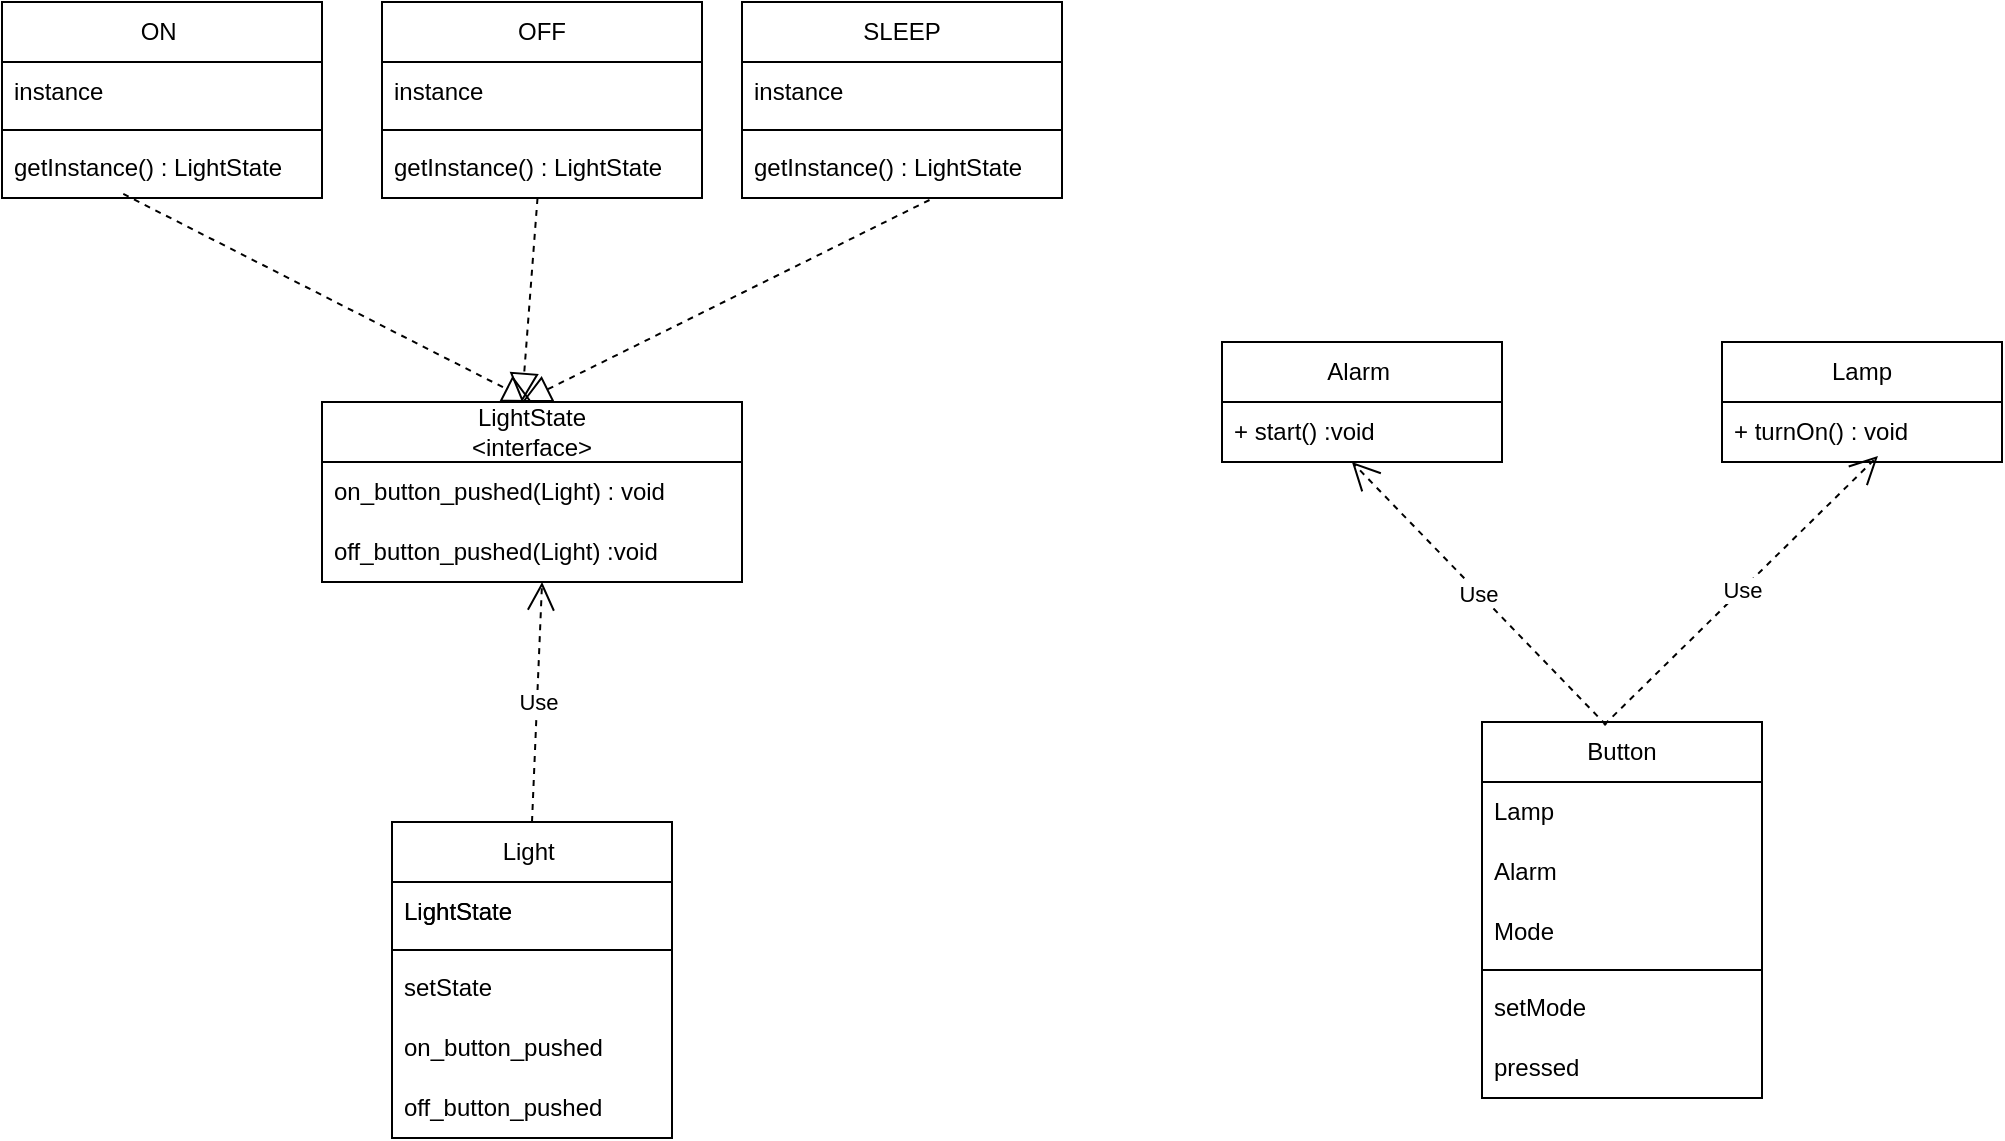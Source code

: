 <mxfile version="24.7.13">
  <diagram name="페이지-1" id="_bnPBjuCgKKNUlrmMtEw">
    <mxGraphModel dx="1941" dy="1727" grid="1" gridSize="10" guides="1" tooltips="1" connect="1" arrows="1" fold="1" page="1" pageScale="1" pageWidth="827" pageHeight="1169" math="0" shadow="0">
      <root>
        <mxCell id="0" />
        <mxCell id="1" parent="0" />
        <mxCell id="u-QWtJUSuIXk8fvenDZl-1" value="Alarm&amp;nbsp;" style="swimlane;fontStyle=0;childLayout=stackLayout;horizontal=1;startSize=30;horizontalStack=0;resizeParent=1;resizeParentMax=0;resizeLast=0;collapsible=1;marginBottom=0;whiteSpace=wrap;html=1;" vertex="1" parent="1">
          <mxGeometry x="270" y="140" width="140" height="60" as="geometry" />
        </mxCell>
        <mxCell id="u-QWtJUSuIXk8fvenDZl-2" value="+ start()&lt;span style=&quot;background-color: initial;&quot;&gt;&amp;nbsp;:void&lt;/span&gt;" style="text;strokeColor=none;fillColor=none;align=left;verticalAlign=middle;spacingLeft=4;spacingRight=4;overflow=hidden;points=[[0,0.5],[1,0.5]];portConstraint=eastwest;rotatable=0;whiteSpace=wrap;html=1;" vertex="1" parent="u-QWtJUSuIXk8fvenDZl-1">
          <mxGeometry y="30" width="140" height="30" as="geometry" />
        </mxCell>
        <mxCell id="u-QWtJUSuIXk8fvenDZl-5" value="Lamp" style="swimlane;fontStyle=0;childLayout=stackLayout;horizontal=1;startSize=30;horizontalStack=0;resizeParent=1;resizeParentMax=0;resizeLast=0;collapsible=1;marginBottom=0;whiteSpace=wrap;html=1;" vertex="1" parent="1">
          <mxGeometry x="520" y="140" width="140" height="60" as="geometry" />
        </mxCell>
        <mxCell id="u-QWtJUSuIXk8fvenDZl-6" value="+ turnOn() : void" style="text;strokeColor=none;fillColor=none;align=left;verticalAlign=middle;spacingLeft=4;spacingRight=4;overflow=hidden;points=[[0,0.5],[1,0.5]];portConstraint=eastwest;rotatable=0;whiteSpace=wrap;html=1;" vertex="1" parent="u-QWtJUSuIXk8fvenDZl-5">
          <mxGeometry y="30" width="140" height="30" as="geometry" />
        </mxCell>
        <mxCell id="u-QWtJUSuIXk8fvenDZl-9" value="Button" style="swimlane;fontStyle=0;childLayout=stackLayout;horizontal=1;startSize=30;horizontalStack=0;resizeParent=1;resizeParentMax=0;resizeLast=0;collapsible=1;marginBottom=0;whiteSpace=wrap;html=1;" vertex="1" parent="1">
          <mxGeometry x="400" y="330" width="140" height="188" as="geometry" />
        </mxCell>
        <mxCell id="u-QWtJUSuIXk8fvenDZl-10" value="Lamp&amp;nbsp;" style="text;strokeColor=none;fillColor=none;align=left;verticalAlign=middle;spacingLeft=4;spacingRight=4;overflow=hidden;points=[[0,0.5],[1,0.5]];portConstraint=eastwest;rotatable=0;whiteSpace=wrap;html=1;" vertex="1" parent="u-QWtJUSuIXk8fvenDZl-9">
          <mxGeometry y="30" width="140" height="30" as="geometry" />
        </mxCell>
        <mxCell id="u-QWtJUSuIXk8fvenDZl-19" value="Alarm&amp;nbsp;" style="text;strokeColor=none;fillColor=none;align=left;verticalAlign=middle;spacingLeft=4;spacingRight=4;overflow=hidden;points=[[0,0.5],[1,0.5]];portConstraint=eastwest;rotatable=0;whiteSpace=wrap;html=1;" vertex="1" parent="u-QWtJUSuIXk8fvenDZl-9">
          <mxGeometry y="60" width="140" height="30" as="geometry" />
        </mxCell>
        <mxCell id="u-QWtJUSuIXk8fvenDZl-26" value="Mode&amp;nbsp;" style="text;strokeColor=none;fillColor=none;align=left;verticalAlign=middle;spacingLeft=4;spacingRight=4;overflow=hidden;points=[[0,0.5],[1,0.5]];portConstraint=eastwest;rotatable=0;whiteSpace=wrap;html=1;" vertex="1" parent="u-QWtJUSuIXk8fvenDZl-9">
          <mxGeometry y="90" width="140" height="30" as="geometry" />
        </mxCell>
        <mxCell id="u-QWtJUSuIXk8fvenDZl-17" value="" style="line;strokeWidth=1;fillColor=none;align=left;verticalAlign=middle;spacingTop=-1;spacingLeft=3;spacingRight=3;rotatable=0;labelPosition=right;points=[];portConstraint=eastwest;strokeColor=inherit;" vertex="1" parent="u-QWtJUSuIXk8fvenDZl-9">
          <mxGeometry y="120" width="140" height="8" as="geometry" />
        </mxCell>
        <mxCell id="u-QWtJUSuIXk8fvenDZl-18" value="setMode" style="text;strokeColor=none;fillColor=none;align=left;verticalAlign=middle;spacingLeft=4;spacingRight=4;overflow=hidden;points=[[0,0.5],[1,0.5]];portConstraint=eastwest;rotatable=0;whiteSpace=wrap;html=1;" vertex="1" parent="u-QWtJUSuIXk8fvenDZl-9">
          <mxGeometry y="128" width="140" height="30" as="geometry" />
        </mxCell>
        <mxCell id="u-QWtJUSuIXk8fvenDZl-11" value="pressed" style="text;strokeColor=none;fillColor=none;align=left;verticalAlign=middle;spacingLeft=4;spacingRight=4;overflow=hidden;points=[[0,0.5],[1,0.5]];portConstraint=eastwest;rotatable=0;whiteSpace=wrap;html=1;" vertex="1" parent="u-QWtJUSuIXk8fvenDZl-9">
          <mxGeometry y="158" width="140" height="30" as="geometry" />
        </mxCell>
        <mxCell id="u-QWtJUSuIXk8fvenDZl-13" value="Use" style="endArrow=open;endSize=12;dashed=1;html=1;rounded=0;entryX=0.464;entryY=1;entryDx=0;entryDy=0;entryPerimeter=0;exitX=0.443;exitY=0.008;exitDx=0;exitDy=0;exitPerimeter=0;" edge="1" parent="1" source="u-QWtJUSuIXk8fvenDZl-9" target="u-QWtJUSuIXk8fvenDZl-2">
          <mxGeometry width="160" relative="1" as="geometry">
            <mxPoint x="330" y="290" as="sourcePoint" />
            <mxPoint x="349.94" y="260" as="targetPoint" />
          </mxGeometry>
        </mxCell>
        <mxCell id="u-QWtJUSuIXk8fvenDZl-14" value="Use" style="endArrow=open;endSize=12;dashed=1;html=1;rounded=0;entryX=0.557;entryY=0.9;entryDx=0;entryDy=0;entryPerimeter=0;exitX=0.436;exitY=0.008;exitDx=0;exitDy=0;exitPerimeter=0;" edge="1" parent="1" source="u-QWtJUSuIXk8fvenDZl-9" target="u-QWtJUSuIXk8fvenDZl-6">
          <mxGeometry width="160" relative="1" as="geometry">
            <mxPoint x="472" y="341" as="sourcePoint" />
            <mxPoint x="595.04" y="260" as="targetPoint" />
          </mxGeometry>
        </mxCell>
        <mxCell id="u-QWtJUSuIXk8fvenDZl-28" value="LightState&lt;br&gt;&amp;lt;interface&amp;gt;" style="swimlane;fontStyle=0;childLayout=stackLayout;horizontal=1;startSize=30;horizontalStack=0;resizeParent=1;resizeParentMax=0;resizeLast=0;collapsible=1;marginBottom=0;whiteSpace=wrap;html=1;" vertex="1" parent="1">
          <mxGeometry x="-180" y="170" width="210" height="90" as="geometry" />
        </mxCell>
        <mxCell id="u-QWtJUSuIXk8fvenDZl-29" value="on_button_pushed(Light) : void" style="text;strokeColor=none;fillColor=none;align=left;verticalAlign=middle;spacingLeft=4;spacingRight=4;overflow=hidden;points=[[0,0.5],[1,0.5]];portConstraint=eastwest;rotatable=0;whiteSpace=wrap;html=1;" vertex="1" parent="u-QWtJUSuIXk8fvenDZl-28">
          <mxGeometry y="30" width="210" height="30" as="geometry" />
        </mxCell>
        <mxCell id="u-QWtJUSuIXk8fvenDZl-30" value="off_button_pushed(Light) :void" style="text;strokeColor=none;fillColor=none;align=left;verticalAlign=middle;spacingLeft=4;spacingRight=4;overflow=hidden;points=[[0,0.5],[1,0.5]];portConstraint=eastwest;rotatable=0;whiteSpace=wrap;html=1;" vertex="1" parent="u-QWtJUSuIXk8fvenDZl-28">
          <mxGeometry y="60" width="210" height="30" as="geometry" />
        </mxCell>
        <mxCell id="u-QWtJUSuIXk8fvenDZl-33" value="Light&amp;nbsp;" style="swimlane;fontStyle=0;childLayout=stackLayout;horizontal=1;startSize=30;horizontalStack=0;resizeParent=1;resizeParentMax=0;resizeLast=0;collapsible=1;marginBottom=0;whiteSpace=wrap;html=1;" vertex="1" parent="1">
          <mxGeometry x="-145" y="380" width="140" height="158" as="geometry" />
        </mxCell>
        <mxCell id="u-QWtJUSuIXk8fvenDZl-60" value="LightState&amp;nbsp;" style="text;strokeColor=none;fillColor=none;align=left;verticalAlign=middle;spacingLeft=4;spacingRight=4;overflow=hidden;points=[[0,0.5],[1,0.5]];portConstraint=eastwest;rotatable=0;whiteSpace=wrap;html=1;" vertex="1" parent="u-QWtJUSuIXk8fvenDZl-33">
          <mxGeometry y="30" width="140" height="30" as="geometry" />
        </mxCell>
        <mxCell id="u-QWtJUSuIXk8fvenDZl-57" value="" style="line;strokeWidth=1;fillColor=none;align=left;verticalAlign=middle;spacingTop=-1;spacingLeft=3;spacingRight=3;rotatable=0;labelPosition=right;points=[];portConstraint=eastwest;strokeColor=inherit;" vertex="1" parent="u-QWtJUSuIXk8fvenDZl-33">
          <mxGeometry y="60" width="140" height="8" as="geometry" />
        </mxCell>
        <mxCell id="u-QWtJUSuIXk8fvenDZl-35" value="setState" style="text;strokeColor=none;fillColor=none;align=left;verticalAlign=middle;spacingLeft=4;spacingRight=4;overflow=hidden;points=[[0,0.5],[1,0.5]];portConstraint=eastwest;rotatable=0;whiteSpace=wrap;html=1;" vertex="1" parent="u-QWtJUSuIXk8fvenDZl-33">
          <mxGeometry y="68" width="140" height="30" as="geometry" />
        </mxCell>
        <mxCell id="u-QWtJUSuIXk8fvenDZl-62" value="on_button_pushed" style="text;strokeColor=none;fillColor=none;align=left;verticalAlign=middle;spacingLeft=4;spacingRight=4;overflow=hidden;points=[[0,0.5],[1,0.5]];portConstraint=eastwest;rotatable=0;whiteSpace=wrap;html=1;" vertex="1" parent="u-QWtJUSuIXk8fvenDZl-33">
          <mxGeometry y="98" width="140" height="30" as="geometry" />
        </mxCell>
        <mxCell id="u-QWtJUSuIXk8fvenDZl-36" value="off_button_pushed" style="text;strokeColor=none;fillColor=none;align=left;verticalAlign=middle;spacingLeft=4;spacingRight=4;overflow=hidden;points=[[0,0.5],[1,0.5]];portConstraint=eastwest;rotatable=0;whiteSpace=wrap;html=1;" vertex="1" parent="u-QWtJUSuIXk8fvenDZl-33">
          <mxGeometry y="128" width="140" height="30" as="geometry" />
        </mxCell>
        <mxCell id="u-QWtJUSuIXk8fvenDZl-37" value="ON&amp;nbsp;" style="swimlane;fontStyle=0;childLayout=stackLayout;horizontal=1;startSize=30;horizontalStack=0;resizeParent=1;resizeParentMax=0;resizeLast=0;collapsible=1;marginBottom=0;whiteSpace=wrap;html=1;" vertex="1" parent="1">
          <mxGeometry x="-340" y="-30" width="160" height="98" as="geometry" />
        </mxCell>
        <mxCell id="u-QWtJUSuIXk8fvenDZl-39" value="instance" style="text;strokeColor=none;fillColor=none;align=left;verticalAlign=middle;spacingLeft=4;spacingRight=4;overflow=hidden;points=[[0,0.5],[1,0.5]];portConstraint=eastwest;rotatable=0;whiteSpace=wrap;html=1;" vertex="1" parent="u-QWtJUSuIXk8fvenDZl-37">
          <mxGeometry y="30" width="160" height="30" as="geometry" />
        </mxCell>
        <mxCell id="u-QWtJUSuIXk8fvenDZl-54" value="" style="line;strokeWidth=1;fillColor=none;align=left;verticalAlign=middle;spacingTop=-1;spacingLeft=3;spacingRight=3;rotatable=0;labelPosition=right;points=[];portConstraint=eastwest;strokeColor=inherit;" vertex="1" parent="u-QWtJUSuIXk8fvenDZl-37">
          <mxGeometry y="60" width="160" height="8" as="geometry" />
        </mxCell>
        <mxCell id="u-QWtJUSuIXk8fvenDZl-40" value="getInstance() : LightState" style="text;strokeColor=none;fillColor=none;align=left;verticalAlign=middle;spacingLeft=4;spacingRight=4;overflow=hidden;points=[[0,0.5],[1,0.5]];portConstraint=eastwest;rotatable=0;whiteSpace=wrap;html=1;" vertex="1" parent="u-QWtJUSuIXk8fvenDZl-37">
          <mxGeometry y="68" width="160" height="30" as="geometry" />
        </mxCell>
        <mxCell id="u-QWtJUSuIXk8fvenDZl-41" value="OFF" style="swimlane;fontStyle=0;childLayout=stackLayout;horizontal=1;startSize=30;horizontalStack=0;resizeParent=1;resizeParentMax=0;resizeLast=0;collapsible=1;marginBottom=0;whiteSpace=wrap;html=1;" vertex="1" parent="1">
          <mxGeometry x="-150" y="-30" width="160" height="98" as="geometry" />
        </mxCell>
        <mxCell id="u-QWtJUSuIXk8fvenDZl-42" value="instance" style="text;strokeColor=none;fillColor=none;align=left;verticalAlign=middle;spacingLeft=4;spacingRight=4;overflow=hidden;points=[[0,0.5],[1,0.5]];portConstraint=eastwest;rotatable=0;whiteSpace=wrap;html=1;" vertex="1" parent="u-QWtJUSuIXk8fvenDZl-41">
          <mxGeometry y="30" width="160" height="30" as="geometry" />
        </mxCell>
        <mxCell id="u-QWtJUSuIXk8fvenDZl-55" value="" style="line;strokeWidth=1;fillColor=none;align=left;verticalAlign=middle;spacingTop=-1;spacingLeft=3;spacingRight=3;rotatable=0;labelPosition=right;points=[];portConstraint=eastwest;strokeColor=inherit;" vertex="1" parent="u-QWtJUSuIXk8fvenDZl-41">
          <mxGeometry y="60" width="160" height="8" as="geometry" />
        </mxCell>
        <mxCell id="u-QWtJUSuIXk8fvenDZl-44" value="getInstance() : LightState" style="text;strokeColor=none;fillColor=none;align=left;verticalAlign=middle;spacingLeft=4;spacingRight=4;overflow=hidden;points=[[0,0.5],[1,0.5]];portConstraint=eastwest;rotatable=0;whiteSpace=wrap;html=1;" vertex="1" parent="u-QWtJUSuIXk8fvenDZl-41">
          <mxGeometry y="68" width="160" height="30" as="geometry" />
        </mxCell>
        <mxCell id="u-QWtJUSuIXk8fvenDZl-45" value="SLEEP" style="swimlane;fontStyle=0;childLayout=stackLayout;horizontal=1;startSize=30;horizontalStack=0;resizeParent=1;resizeParentMax=0;resizeLast=0;collapsible=1;marginBottom=0;whiteSpace=wrap;html=1;" vertex="1" parent="1">
          <mxGeometry x="30" y="-30" width="160" height="98" as="geometry" />
        </mxCell>
        <mxCell id="u-QWtJUSuIXk8fvenDZl-46" value="instance" style="text;strokeColor=none;fillColor=none;align=left;verticalAlign=middle;spacingLeft=4;spacingRight=4;overflow=hidden;points=[[0,0.5],[1,0.5]];portConstraint=eastwest;rotatable=0;whiteSpace=wrap;html=1;" vertex="1" parent="u-QWtJUSuIXk8fvenDZl-45">
          <mxGeometry y="30" width="160" height="30" as="geometry" />
        </mxCell>
        <mxCell id="u-QWtJUSuIXk8fvenDZl-56" value="" style="line;strokeWidth=1;fillColor=none;align=left;verticalAlign=middle;spacingTop=-1;spacingLeft=3;spacingRight=3;rotatable=0;labelPosition=right;points=[];portConstraint=eastwest;strokeColor=inherit;" vertex="1" parent="u-QWtJUSuIXk8fvenDZl-45">
          <mxGeometry y="60" width="160" height="8" as="geometry" />
        </mxCell>
        <mxCell id="u-QWtJUSuIXk8fvenDZl-48" value="getInstance() : LightState" style="text;strokeColor=none;fillColor=none;align=left;verticalAlign=middle;spacingLeft=4;spacingRight=4;overflow=hidden;points=[[0,0.5],[1,0.5]];portConstraint=eastwest;rotatable=0;whiteSpace=wrap;html=1;" vertex="1" parent="u-QWtJUSuIXk8fvenDZl-45">
          <mxGeometry y="68" width="160" height="30" as="geometry" />
        </mxCell>
        <mxCell id="u-QWtJUSuIXk8fvenDZl-49" value="" style="endArrow=block;dashed=1;endFill=0;endSize=12;html=1;rounded=0;exitX=0.379;exitY=0.933;exitDx=0;exitDy=0;exitPerimeter=0;entryX=0.5;entryY=0;entryDx=0;entryDy=0;" edge="1" parent="1" source="u-QWtJUSuIXk8fvenDZl-40" target="u-QWtJUSuIXk8fvenDZl-28">
          <mxGeometry width="160" relative="1" as="geometry">
            <mxPoint x="-220" y="130" as="sourcePoint" />
            <mxPoint x="-60" y="130" as="targetPoint" />
          </mxGeometry>
        </mxCell>
        <mxCell id="u-QWtJUSuIXk8fvenDZl-50" value="" style="endArrow=block;dashed=1;endFill=0;endSize=12;html=1;rounded=0;exitX=0.486;exitY=1;exitDx=0;exitDy=0;exitPerimeter=0;" edge="1" parent="1" source="u-QWtJUSuIXk8fvenDZl-44">
          <mxGeometry width="160" relative="1" as="geometry">
            <mxPoint x="-277" y="98" as="sourcePoint" />
            <mxPoint x="-80" y="170" as="targetPoint" />
          </mxGeometry>
        </mxCell>
        <mxCell id="u-QWtJUSuIXk8fvenDZl-51" value="" style="endArrow=block;dashed=1;endFill=0;endSize=12;html=1;rounded=0;exitX=0.586;exitY=1.033;exitDx=0;exitDy=0;exitPerimeter=0;" edge="1" parent="1" source="u-QWtJUSuIXk8fvenDZl-48">
          <mxGeometry width="160" relative="1" as="geometry">
            <mxPoint x="-267" y="108" as="sourcePoint" />
            <mxPoint x="-80" y="170" as="targetPoint" />
          </mxGeometry>
        </mxCell>
        <mxCell id="u-QWtJUSuIXk8fvenDZl-52" value="Use" style="endArrow=open;endSize=12;dashed=1;html=1;rounded=0;entryX=0.524;entryY=1;entryDx=0;entryDy=0;entryPerimeter=0;exitX=0.5;exitY=0;exitDx=0;exitDy=0;" edge="1" parent="1" source="u-QWtJUSuIXk8fvenDZl-33" target="u-QWtJUSuIXk8fvenDZl-30">
          <mxGeometry width="160" relative="1" as="geometry">
            <mxPoint x="-150" y="330" as="sourcePoint" />
            <mxPoint x="10" y="330" as="targetPoint" />
          </mxGeometry>
        </mxCell>
        <mxCell id="u-QWtJUSuIXk8fvenDZl-59" value="LightState&amp;nbsp;" style="text;strokeColor=none;fillColor=none;align=left;verticalAlign=middle;spacingLeft=4;spacingRight=4;overflow=hidden;points=[[0,0.5],[1,0.5]];portConstraint=eastwest;rotatable=0;whiteSpace=wrap;html=1;" vertex="1" parent="1">
          <mxGeometry x="-145" y="410" width="140" height="30" as="geometry" />
        </mxCell>
      </root>
    </mxGraphModel>
  </diagram>
</mxfile>
